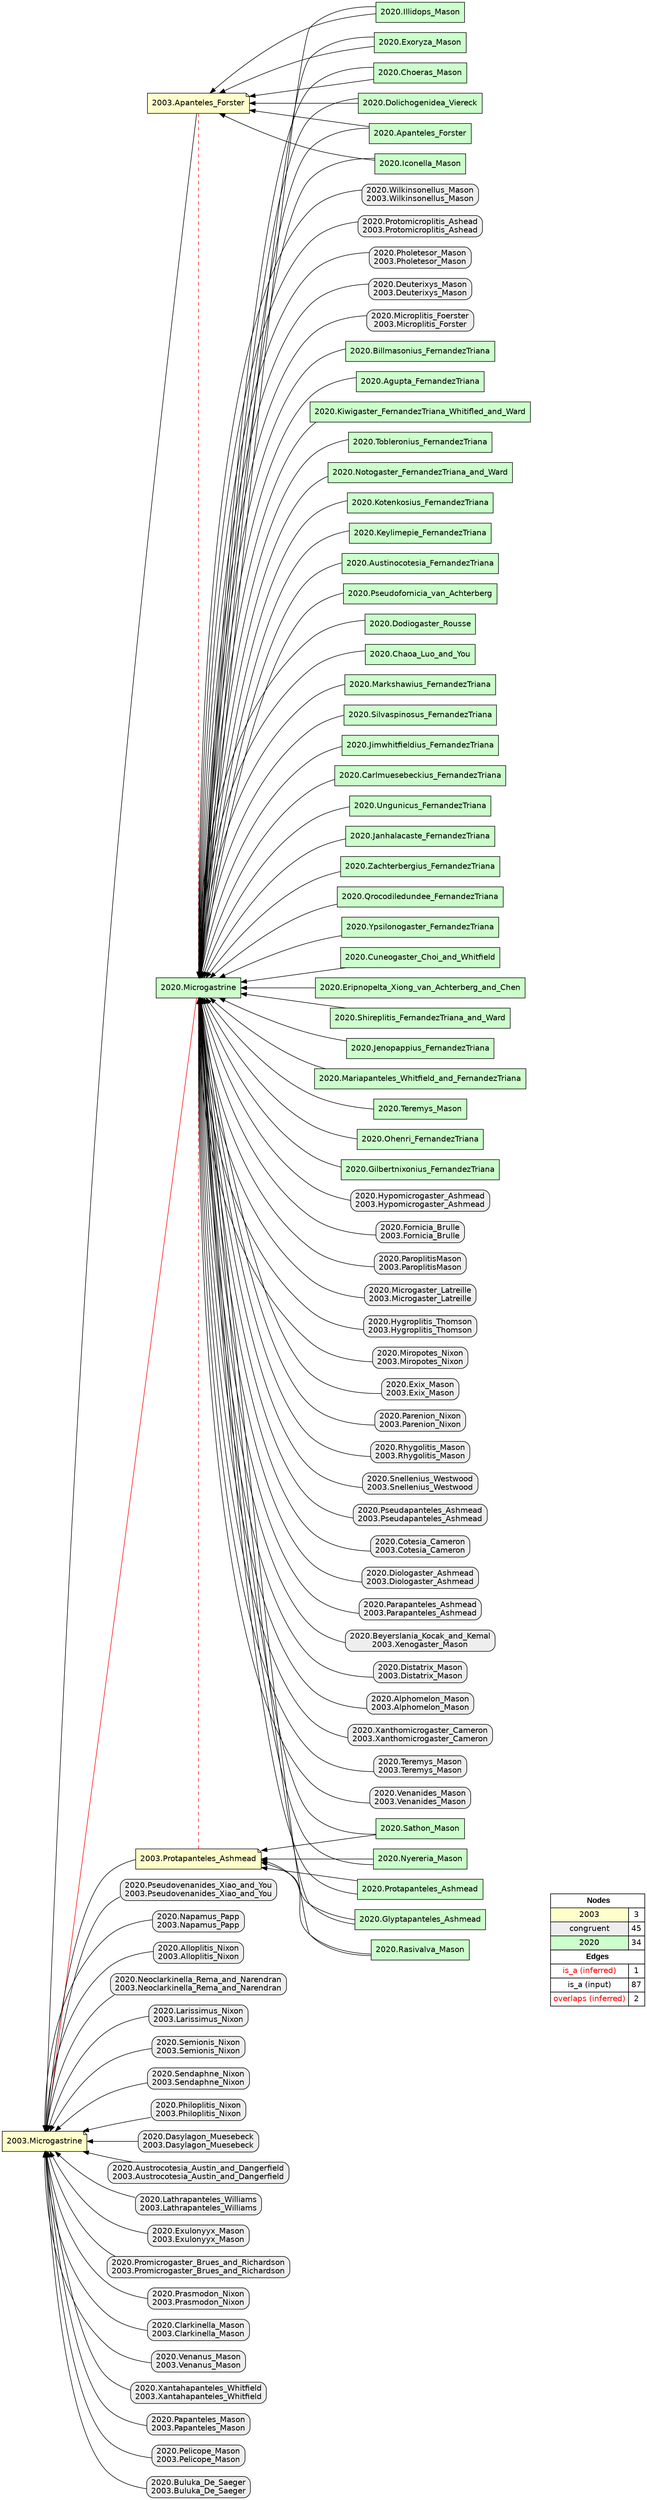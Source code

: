 digraph{
rankdir=RL
node[shape=note style=filled fillcolor="#FFFFCC" fontname="helvetica"] 
"2003.Microgastrine"
"2003.Apanteles_Forster"
node[shape=box style="filled,rounded" fillcolor="#EEEEEE" fontname="helvetica"] 
"2020.Hypomicrogaster_Ashmead\n2003.Hypomicrogaster_Ashmead"
"2020.Fornicia_Brulle\n2003.Fornicia_Brulle"
"2020.ParoplitisMason\n2003.ParoplitisMason"
"2020.Microgaster_Latreille\n2003.Microgaster_Latreille"
"2020.Hygroplitis_Thomson\n2003.Hygroplitis_Thomson"
"2020.Miropotes_Nixon\n2003.Miropotes_Nixon"
"2020.Exix_Mason\n2003.Exix_Mason"
"2020.Parenion_Nixon\n2003.Parenion_Nixon"
node[shape=box style=filled fillcolor="#CCFFCC" fontname="helvetica"] 
"2020.Illidops_Mason"
"2020.Exoryza_Mason"
"2020.Choeras_Mason"
"2020.Microgastrine"
"2020.Dolichogenidea_Viereck"
"2020.Apanteles_Forster"
"2020.Iconella_Mason"
edge[arrowhead=normal style=solid color="#FF0000" constraint=true penwidth=1]
"2020.Microgastrine" -> "2003.Microgastrine"
edge[arrowhead=normal style=solid color="#000000" constraint=true penwidth=1]
"2020.Exoryza_Mason" -> "2003.Apanteles_Forster"
"2020.Dolichogenidea_Viereck" -> "2020.Microgastrine"
"2020.Hygroplitis_Thomson\n2003.Hygroplitis_Thomson" -> "2020.Microgastrine"
"2020.Illidops_Mason" -> "2003.Apanteles_Forster"
"2020.Illidops_Mason" -> "2020.Microgastrine"
"2020.Hypomicrogaster_Ashmead\n2003.Hypomicrogaster_Ashmead" -> "2020.Microgastrine"
"2020.Iconella_Mason" -> "2003.Apanteles_Forster"
"2003.Apanteles_Forster" -> "2003.Microgastrine"
"2020.Microgaster_Latreille\n2003.Microgaster_Latreille" -> "2020.Microgastrine"
"2020.Apanteles_Forster" -> "2020.Microgastrine"
"2020.Exix_Mason\n2003.Exix_Mason" -> "2020.Microgastrine"
"2020.Fornicia_Brulle\n2003.Fornicia_Brulle" -> "2020.Microgastrine"
"2020.Apanteles_Forster" -> "2003.Apanteles_Forster"
"2020.Exoryza_Mason" -> "2020.Microgastrine"
"2020.Parenion_Nixon\n2003.Parenion_Nixon" -> "2020.Microgastrine"
"2020.Miropotes_Nixon\n2003.Miropotes_Nixon" -> "2020.Microgastrine"
"2020.Dolichogenidea_Viereck" -> "2003.Apanteles_Forster"
"2020.Choeras_Mason" -> "2003.Apanteles_Forster"
"2020.ParoplitisMason\n2003.ParoplitisMason" -> "2020.Microgastrine"
"2020.Iconella_Mason" -> "2020.Microgastrine"
"2020.Choeras_Mason" -> "2020.Microgastrine"
edge[arrowhead=normal style=dotted color="#000000" constraint=true penwidth=1]
edge[arrowhead=none style=dashed color="#FF0000" constraint=false penwidth=1]
"2003.Apanteles_Forster" -> "2020.Microgastrine"

node[shape=note style=filled fillcolor="#FFFFCC" fontname="helvetica"] 
"2003.Microgastrine"
"2003.Protapanteles_Ashmead"
node[shape=box style="filled,rounded" fillcolor="#EEEEEE" fontname="helvetica"] 
"2020.Rhygolitis_Mason\n2003.Rhygolitis_Mason"
"2020.Snellenius_Westwood\n2003.Snellenius_Westwood"
"2020.Pseudapanteles_Ashmead\n2003.Pseudapanteles_Ashmead"
"2020.Cotesia_Cameron\n2003.Cotesia_Cameron"
"2020.Diologaster_Ashmead\n2003.Diologaster_Ashmead"
"2020.Parapanteles_Ashmead\n2003.Parapanteles_Ashmead"
"2020.Beyerslania_Kocak_and_Kemal\n2003.Xenogaster_Mason"
"2020.Distatrix_Mason\n2003.Distatrix_Mason"
"2020.Alphomelon_Mason\n2003.Alphomelon_Mason"
"2020.Xanthomicrogaster_Cameron\n2003.Xanthomicrogaster_Cameron"
"2020.Teremys_Mason\n2003.Teremys_Mason"
"2020.Venanides_Mason\n2003.Venanides_Mason"
"2020.Wilkinsonellus_Mason\n2003.Wilkinsonellus_Mason"
"2020.Protomicroplitis_Ashead\n2003.Protomicroplitis_Ashead"
"2020.Pholetesor_Mason\n2003.Pholetesor_Mason"
"2020.Deuterixys_Mason\n2003.Deuterixys_Mason"
"2020.Microplitis_Foerster\n2003.Microplitis_Forster"
node[shape=box style=filled fillcolor="#CCFFCC" fontname="helvetica"] 
"2020.Microgastrine"
"2020.Glyptapanteles_Ashmead"
"2020.Rasivalva_Mason"
"2020.Sathon_Mason"
"2020.Nyereria_Mason"
"2020.Protapanteles_Ashmead"
edge[arrowhead=none style=dashed color="#FF0000" constraint=false penwidth=1]
"2003.Protapanteles_Ashmead" -> "2020.Microgastrine"
edge[arrowhead=normal style=dotted color="#000000" constraint=true penwidth=1]
edge[arrowhead=normal style=solid color="#000000" constraint=true penwidth=1]
"2020.Rhygolitis_Mason\n2003.Rhygolitis_Mason" -> "2020.Microgastrine"
"2020.Distatrix_Mason\n2003.Distatrix_Mason" -> "2020.Microgastrine"
"2020.Deuterixys_Mason\n2003.Deuterixys_Mason" -> "2020.Microgastrine"
"2020.Glyptapanteles_Ashmead" -> "2020.Microgastrine"
"2020.Parapanteles_Ashmead\n2003.Parapanteles_Ashmead" -> "2020.Microgastrine"
"2020.Nyereria_Mason" -> "2003.Protapanteles_Ashmead"
"2020.Cotesia_Cameron\n2003.Cotesia_Cameron" -> "2020.Microgastrine"
"2020.Glyptapanteles_Ashmead" -> "2003.Protapanteles_Ashmead"
"2020.Sathon_Mason" -> "2003.Protapanteles_Ashmead"
"2020.Teremys_Mason\n2003.Teremys_Mason" -> "2020.Microgastrine"
"2020.Rasivalva_Mason" -> "2020.Microgastrine"
"2003.Protapanteles_Ashmead" -> "2003.Microgastrine"
"2020.Protomicroplitis_Ashead\n2003.Protomicroplitis_Ashead" -> "2020.Microgastrine"
"2020.Snellenius_Westwood\n2003.Snellenius_Westwood" -> "2020.Microgastrine"
"2020.Pholetesor_Mason\n2003.Pholetesor_Mason" -> "2020.Microgastrine"
"2020.Nyereria_Mason" -> "2020.Microgastrine"
"2020.Microplitis_Foerster\n2003.Microplitis_Forster" -> "2020.Microgastrine"
"2020.Xanthomicrogaster_Cameron\n2003.Xanthomicrogaster_Cameron" -> "2020.Microgastrine"
"2020.Protapanteles_Ashmead" -> "2020.Microgastrine"
"2020.Wilkinsonellus_Mason\n2003.Wilkinsonellus_Mason" -> "2020.Microgastrine"
"2020.Rasivalva_Mason" -> "2003.Protapanteles_Ashmead"
"2020.Alphomelon_Mason\n2003.Alphomelon_Mason" -> "2020.Microgastrine"
"2020.Protapanteles_Ashmead" -> "2003.Protapanteles_Ashmead"
"2020.Diologaster_Ashmead\n2003.Diologaster_Ashmead" -> "2020.Microgastrine"
"2020.Pseudapanteles_Ashmead\n2003.Pseudapanteles_Ashmead" -> "2020.Microgastrine"
"2020.Beyerslania_Kocak_and_Kemal\n2003.Xenogaster_Mason" -> "2020.Microgastrine"
"2020.Venanides_Mason\n2003.Venanides_Mason" -> "2020.Microgastrine"
"2020.Sathon_Mason" -> "2020.Microgastrine"

node[shape=note style=filled fillcolor="#FFFFCC" fontname="helvetica"] 
"2003.Microgastrine"
node[shape=box style="filled,rounded" fillcolor="#EEEEEE" fontname="helvetica"] 
"2020.Pseudovenanides_Xiao_and_You\n2003.Pseudovenanides_Xiao_and_You"
"2020.Napamus_Papp\n2003.Napamus_Papp"
"2020.Alloplitis_Nixon\n2003.Alloplitis_Nixon"
"2020.Neoclarkinella_Rema_and_Narendran\n2003.Neoclarkinella_Rema_and_Narendran"
"2020.Larissimus_Nixon\n2003.Larissimus_Nixon"
"2020.Semionis_Nixon\n2003.Semionis_Nixon"
"2020.Sendaphne_Nixon\n2003.Sendaphne_Nixon"
"2020.Philoplitis_Nixon\n2003.Philoplitis_Nixon"
"2020.Dasylagon_Muesebeck\n2003.Dasylagon_Muesebeck"
"2020.Austrocotesia_Austin_and_Dangerfield\n2003.Austrocotesia_Austin_and_Dangerfield"
"2020.Lathrapanteles_Williams\n2003.Lathrapanteles_Williams"
"2020.Exulonyyx_Mason\n2003.Exulonyyx_Mason"
"2020.Promicrogaster_Brues_and_Richardson\n2003.Promicrogaster_Brues_and_Richardson"
"2020.Prasmodon_Nixon\n2003.Prasmodon_Nixon"
"2020.Clarkinella_Mason\n2003.Clarkinella_Mason"
"2020.Venanus_Mason\n2003.Venanus_Mason"
"2020.Xantahapanteles_Whitfield\n2003.Xantahapanteles_Whitfield"
"2020.Papanteles_Mason\n2003.Papanteles_Mason"
"2020.Pelicope_Mason\n2003.Pelicope_Mason"
"2020.Buluka_De_Saeger\n2003.Buluka_De_Saeger"
node[shape=box style=filled fillcolor="#CCFFCC" fontname="helvetica"] 
"2020.Billmasonius_FernandezTriana"
"2020.Agupta_FernandezTriana"
"2020.Kiwigaster_FernandezTriana_Whitifled_and_Ward"
"2020.Tobleronius_FernandezTriana"
"2020.Notogaster_FernandezTriana_and_Ward"
"2020.Kotenkosius_FernandezTriana"
"2020.Keylimepie_FernandezTriana"
"2020.Austinocotesia_FernandezTriana"
"2020.Pseudofornicia_van_Achterberg"
"2020.Dodiogaster_Rousse"
"2020.Chaoa_Luo_and_You"
"2020.Markshawius_FernandezTriana"
"2020.Silvaspinosus_FernandezTriana"
"2020.Jimwhitfieldius_FernandezTriana"
"2020.Carlmuesebeckius_FernandezTriana"
"2020.Ungunicus_FernandezTriana"
"2020.Janhalacaste_FernandezTriana"
"2020.Zachterbergius_FernandezTriana"
"2020.Qrocodiledundee_FernandezTriana"
"2020.Ypsilonogaster_FernandezTriana"
"2020.Cuneogaster_Choi_and_Whitfield"
"2020.Eripnopelta_Xiong_van_Achterberg_and_Chen"
"2020.Shireplitis_FernandezTriana_and_Ward"
"2020.Jenopappius_FernandezTriana"
"2020.Mariapanteles_Whitfield_and_FernandezTriana"
"2020.Microgastrine"
"2020.Teremys_Mason"
"2020.Ohenri_FernandezTriana"
"2020.Gilbertnixonius_FernandezTriana"
edge[arrowhead=normal style=dotted color="#000000" constraint=true penwidth=1]
edge[arrowhead=normal style=solid color="#000000" constraint=true penwidth=1]
"2020.Shireplitis_FernandezTriana_and_Ward" -> "2020.Microgastrine"
"2020.Austinocotesia_FernandezTriana" -> "2020.Microgastrine"
"2020.Kiwigaster_FernandezTriana_Whitifled_and_Ward" -> "2020.Microgastrine"
"2020.Zachterbergius_FernandezTriana" -> "2020.Microgastrine"
"2020.Austrocotesia_Austin_and_Dangerfield\n2003.Austrocotesia_Austin_and_Dangerfield" -> "2003.Microgastrine"
"2020.Xantahapanteles_Whitfield\n2003.Xantahapanteles_Whitfield" -> "2003.Microgastrine"
"2020.Jenopappius_FernandezTriana" -> "2020.Microgastrine"
"2020.Kotenkosius_FernandezTriana" -> "2020.Microgastrine"
"2020.Markshawius_FernandezTriana" -> "2020.Microgastrine"
"2020.Dasylagon_Muesebeck\n2003.Dasylagon_Muesebeck" -> "2003.Microgastrine"
"2020.Billmasonius_FernandezTriana" -> "2020.Microgastrine"
"2020.Notogaster_FernandezTriana_and_Ward" -> "2020.Microgastrine"
"2020.Eripnopelta_Xiong_van_Achterberg_and_Chen" -> "2020.Microgastrine"
"2020.Larissimus_Nixon\n2003.Larissimus_Nixon" -> "2003.Microgastrine"
"2020.Venanus_Mason\n2003.Venanus_Mason" -> "2003.Microgastrine"
"2020.Teremys_Mason" -> "2020.Microgastrine"
"2020.Chaoa_Luo_and_You" -> "2020.Microgastrine"
"2020.Pseudofornicia_van_Achterberg" -> "2020.Microgastrine"
"2020.Agupta_FernandezTriana" -> "2020.Microgastrine"
"2020.Mariapanteles_Whitfield_and_FernandezTriana" -> "2020.Microgastrine"
"2020.Prasmodon_Nixon\n2003.Prasmodon_Nixon" -> "2003.Microgastrine"
"2020.Carlmuesebeckius_FernandezTriana" -> "2020.Microgastrine"
"2020.Ungunicus_FernandezTriana" -> "2020.Microgastrine"
"2020.Neoclarkinella_Rema_and_Narendran\n2003.Neoclarkinella_Rema_and_Narendran" -> "2003.Microgastrine"
"2020.Ohenri_FernandezTriana" -> "2020.Microgastrine"
"2020.Keylimepie_FernandezTriana" -> "2020.Microgastrine"
"2020.Cuneogaster_Choi_and_Whitfield" -> "2020.Microgastrine"
"2020.Ypsilonogaster_FernandezTriana" -> "2020.Microgastrine"
"2020.Lathrapanteles_Williams\n2003.Lathrapanteles_Williams" -> "2003.Microgastrine"
"2020.Dodiogaster_Rousse" -> "2020.Microgastrine"
"2020.Papanteles_Mason\n2003.Papanteles_Mason" -> "2003.Microgastrine"
"2020.Sendaphne_Nixon\n2003.Sendaphne_Nixon" -> "2003.Microgastrine"
"2020.Silvaspinosus_FernandezTriana" -> "2020.Microgastrine"
"2020.Janhalacaste_FernandezTriana" -> "2020.Microgastrine"
"2020.Tobleronius_FernandezTriana" -> "2020.Microgastrine"
"2020.Napamus_Papp\n2003.Napamus_Papp" -> "2003.Microgastrine"
"2020.Alloplitis_Nixon\n2003.Alloplitis_Nixon" -> "2003.Microgastrine"
"2020.Gilbertnixonius_FernandezTriana" -> "2020.Microgastrine"
"2020.Buluka_De_Saeger\n2003.Buluka_De_Saeger" -> "2003.Microgastrine"
"2020.Jimwhitfieldius_FernandezTriana" -> "2020.Microgastrine"
"2020.Pseudovenanides_Xiao_and_You\n2003.Pseudovenanides_Xiao_and_You" -> "2003.Microgastrine"
"2020.Clarkinella_Mason\n2003.Clarkinella_Mason" -> "2003.Microgastrine"
"2020.Semionis_Nixon\n2003.Semionis_Nixon" -> "2003.Microgastrine"
"2020.Pelicope_Mason\n2003.Pelicope_Mason" -> "2003.Microgastrine"
"2020.Exulonyyx_Mason\n2003.Exulonyyx_Mason" -> "2003.Microgastrine"
"2020.Promicrogaster_Brues_and_Richardson\n2003.Promicrogaster_Brues_and_Richardson" -> "2003.Microgastrine"
"2020.Qrocodiledundee_FernandezTriana" -> "2020.Microgastrine"
"2020.Philoplitis_Nixon\n2003.Philoplitis_Nixon" -> "2003.Microgastrine"


node[shape=box] 
{rank=source Legend [fillcolor= white margin=0 label=< 
 <TABLE BORDER="0" CELLBORDER="1" CELLSPACING="0" CELLPADDING="4"> 
<TR> <TD COLSPAN="2"><font face="Arial Black"> Nodes</font></TD> </TR> 
<TR> 
 <TD bgcolor="#FFFFCC" fontname="helvetica">2003</TD> 
 <TD>3</TD> 
 </TR> 
<TR> 
 <TD bgcolor="#EEEEEE" fontname="helvetica">congruent</TD> 
 <TD>45</TD> 
 </TR> 
<TR> 
 <TD bgcolor="#CCFFCC" fontname="helvetica">2020</TD> 
 <TD>34</TD> 
 </TR> 
<TR> <TD COLSPAN="2"><font face = "Arial Black"> Edges </font></TD> </TR> 
<TR> 
 <TD><font color ="#FF0000">is_a (inferred)</font></TD><TD>1</TD>
</TR>
<TR> 
 <TD><font color ="#000000">is_a (input)</font></TD><TD>87</TD>
</TR>
<TR> 
 <TD><font color ="#FF0000">overlaps (inferred)</font></TD><TD>2</TD>
</TR>
</TABLE> 
 >] } 
}
